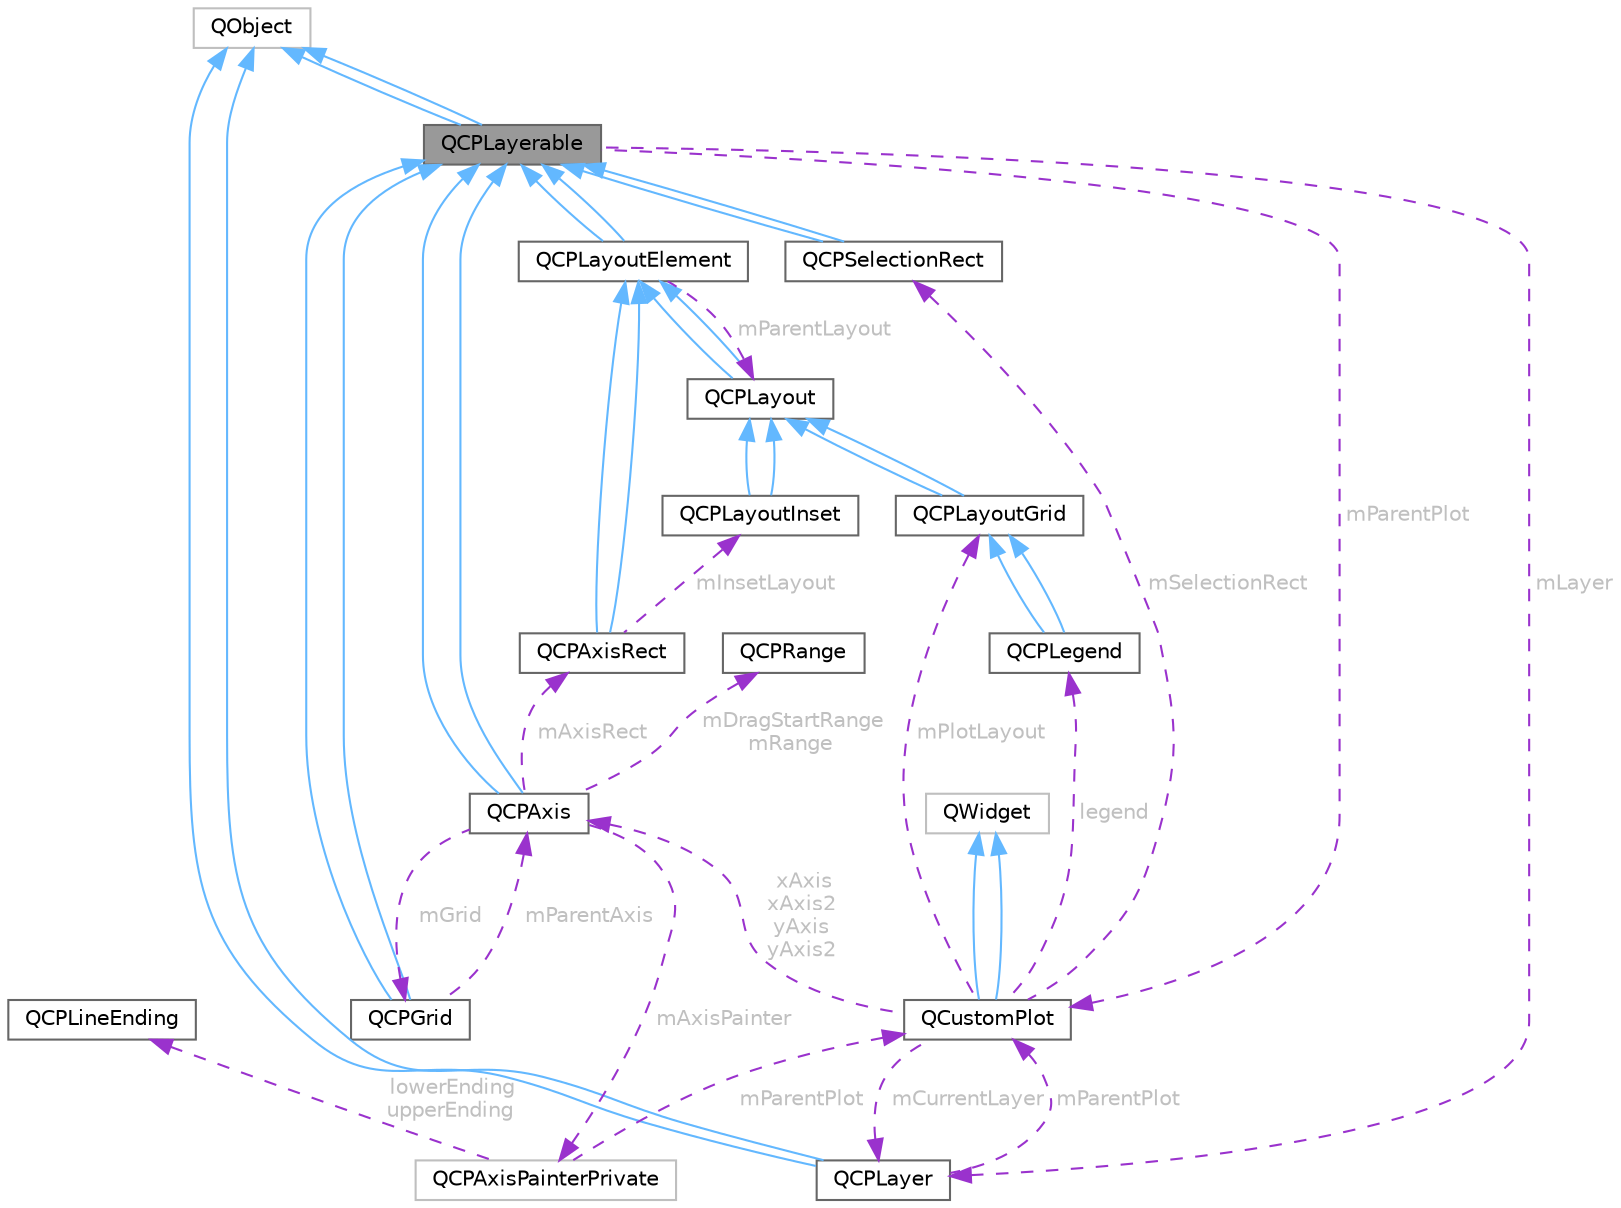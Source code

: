 digraph "QCPLayerable"
{
 // LATEX_PDF_SIZE
  bgcolor="transparent";
  edge [fontname=Helvetica,fontsize=10,labelfontname=Helvetica,labelfontsize=10];
  node [fontname=Helvetica,fontsize=10,shape=box,height=0.2,width=0.4];
  Node1 [id="Node000001",label="QCPLayerable",height=0.2,width=0.4,color="gray40", fillcolor="grey60", style="filled", fontcolor="black",tooltip="Base class for all drawable objects."];
  Node2 -> Node1 [id="edge1_Node000001_Node000002",dir="back",color="steelblue1",style="solid",tooltip=" "];
  Node2 [id="Node000002",label="QObject",height=0.2,width=0.4,color="grey75", fillcolor="white", style="filled",tooltip=" "];
  Node2 -> Node1 [id="edge2_Node000001_Node000002",dir="back",color="steelblue1",style="solid",tooltip=" "];
  Node3 -> Node1 [id="edge3_Node000001_Node000003",dir="back",color="darkorchid3",style="dashed",tooltip=" ",label=" mParentPlot",fontcolor="grey" ];
  Node3 [id="Node000003",label="QCustomPlot",height=0.2,width=0.4,color="gray40", fillcolor="white", style="filled",URL="$class_q_custom_plot.html",tooltip="The central class of the library. This is the QWidget which displays the plot and interacts with the ..."];
  Node4 -> Node3 [id="edge4_Node000003_Node000004",dir="back",color="steelblue1",style="solid",tooltip=" "];
  Node4 [id="Node000004",label="QWidget",height=0.2,width=0.4,color="grey75", fillcolor="white", style="filled",tooltip=" "];
  Node4 -> Node3 [id="edge5_Node000003_Node000004",dir="back",color="steelblue1",style="solid",tooltip=" "];
  Node5 -> Node3 [id="edge6_Node000003_Node000005",dir="back",color="darkorchid3",style="dashed",tooltip=" ",label=" xAxis\nxAxis2\nyAxis\nyAxis2",fontcolor="grey" ];
  Node5 [id="Node000005",label="QCPAxis",height=0.2,width=0.4,color="gray40", fillcolor="white", style="filled",URL="$class_q_c_p_axis.html",tooltip="Manages a single axis inside a QCustomPlot."];
  Node1 -> Node5 [id="edge7_Node000005_Node000001",dir="back",color="steelblue1",style="solid",tooltip=" "];
  Node1 -> Node5 [id="edge8_Node000005_Node000001",dir="back",color="steelblue1",style="solid",tooltip=" "];
  Node6 -> Node5 [id="edge9_Node000005_Node000006",dir="back",color="darkorchid3",style="dashed",tooltip=" ",label=" mAxisRect",fontcolor="grey" ];
  Node6 [id="Node000006",label="QCPAxisRect",height=0.2,width=0.4,color="gray40", fillcolor="white", style="filled",URL="$class_q_c_p_axis_rect.html",tooltip="Holds multiple axes and arranges them in a rectangular shape."];
  Node7 -> Node6 [id="edge10_Node000006_Node000007",dir="back",color="steelblue1",style="solid",tooltip=" "];
  Node7 [id="Node000007",label="QCPLayoutElement",height=0.2,width=0.4,color="gray40", fillcolor="white", style="filled",URL="$class_q_c_p_layout_element.html",tooltip="The abstract base class for all objects that form the layout system."];
  Node1 -> Node7 [id="edge11_Node000007_Node000001",dir="back",color="steelblue1",style="solid",tooltip=" "];
  Node1 -> Node7 [id="edge12_Node000007_Node000001",dir="back",color="steelblue1",style="solid",tooltip=" "];
  Node8 -> Node7 [id="edge13_Node000007_Node000008",dir="back",color="darkorchid3",style="dashed",tooltip=" ",label=" mParentLayout",fontcolor="grey" ];
  Node8 [id="Node000008",label="QCPLayout",height=0.2,width=0.4,color="gray40", fillcolor="white", style="filled",URL="$class_q_c_p_layout.html",tooltip="The abstract base class for layouts."];
  Node7 -> Node8 [id="edge14_Node000008_Node000007",dir="back",color="steelblue1",style="solid",tooltip=" "];
  Node7 -> Node8 [id="edge15_Node000008_Node000007",dir="back",color="steelblue1",style="solid",tooltip=" "];
  Node7 -> Node6 [id="edge16_Node000006_Node000007",dir="back",color="steelblue1",style="solid",tooltip=" "];
  Node9 -> Node6 [id="edge17_Node000006_Node000009",dir="back",color="darkorchid3",style="dashed",tooltip=" ",label=" mInsetLayout",fontcolor="grey" ];
  Node9 [id="Node000009",label="QCPLayoutInset",height=0.2,width=0.4,color="gray40", fillcolor="white", style="filled",URL="$class_q_c_p_layout_inset.html",tooltip="A layout that places child elements aligned to the border or arbitrarily positioned."];
  Node8 -> Node9 [id="edge18_Node000009_Node000008",dir="back",color="steelblue1",style="solid",tooltip=" "];
  Node8 -> Node9 [id="edge19_Node000009_Node000008",dir="back",color="steelblue1",style="solid",tooltip=" "];
  Node10 -> Node5 [id="edge20_Node000005_Node000010",dir="back",color="darkorchid3",style="dashed",tooltip=" ",label=" mDragStartRange\nmRange",fontcolor="grey" ];
  Node10 [id="Node000010",label="QCPRange",height=0.2,width=0.4,color="gray40", fillcolor="white", style="filled",URL="$class_q_c_p_range.html",tooltip="Represents the range an axis is encompassing."];
  Node11 -> Node5 [id="edge21_Node000005_Node000011",dir="back",color="darkorchid3",style="dashed",tooltip=" ",label=" mGrid",fontcolor="grey" ];
  Node11 [id="Node000011",label="QCPGrid",height=0.2,width=0.4,color="gray40", fillcolor="white", style="filled",URL="$class_q_c_p_grid.html",tooltip="Responsible for drawing the grid of a QCPAxis."];
  Node1 -> Node11 [id="edge22_Node000011_Node000001",dir="back",color="steelblue1",style="solid",tooltip=" "];
  Node1 -> Node11 [id="edge23_Node000011_Node000001",dir="back",color="steelblue1",style="solid",tooltip=" "];
  Node5 -> Node11 [id="edge24_Node000011_Node000005",dir="back",color="darkorchid3",style="dashed",tooltip=" ",label=" mParentAxis",fontcolor="grey" ];
  Node12 -> Node5 [id="edge25_Node000005_Node000012",dir="back",color="darkorchid3",style="dashed",tooltip=" ",label=" mAxisPainter",fontcolor="grey" ];
  Node12 [id="Node000012",label="QCPAxisPainterPrivate",height=0.2,width=0.4,color="grey75", fillcolor="white", style="filled",URL="$class_q_c_p_axis_painter_private.html",tooltip=" "];
  Node13 -> Node12 [id="edge26_Node000012_Node000013",dir="back",color="darkorchid3",style="dashed",tooltip=" ",label=" lowerEnding\nupperEnding",fontcolor="grey" ];
  Node13 [id="Node000013",label="QCPLineEnding",height=0.2,width=0.4,color="gray40", fillcolor="white", style="filled",URL="$class_q_c_p_line_ending.html",tooltip="Handles the different ending decorations for line-like items."];
  Node3 -> Node12 [id="edge27_Node000012_Node000003",dir="back",color="darkorchid3",style="dashed",tooltip=" ",label=" mParentPlot",fontcolor="grey" ];
  Node14 -> Node3 [id="edge28_Node000003_Node000014",dir="back",color="darkorchid3",style="dashed",tooltip=" ",label=" legend",fontcolor="grey" ];
  Node14 [id="Node000014",label="QCPLegend",height=0.2,width=0.4,color="gray40", fillcolor="white", style="filled",URL="$class_q_c_p_legend.html",tooltip="Manages a legend inside a QCustomPlot."];
  Node15 -> Node14 [id="edge29_Node000014_Node000015",dir="back",color="steelblue1",style="solid",tooltip=" "];
  Node15 [id="Node000015",label="QCPLayoutGrid",height=0.2,width=0.4,color="gray40", fillcolor="white", style="filled",URL="$class_q_c_p_layout_grid.html",tooltip="A layout that arranges child elements in a grid."];
  Node8 -> Node15 [id="edge30_Node000015_Node000008",dir="back",color="steelblue1",style="solid",tooltip=" "];
  Node8 -> Node15 [id="edge31_Node000015_Node000008",dir="back",color="steelblue1",style="solid",tooltip=" "];
  Node15 -> Node14 [id="edge32_Node000014_Node000015",dir="back",color="steelblue1",style="solid",tooltip=" "];
  Node15 -> Node3 [id="edge33_Node000003_Node000015",dir="back",color="darkorchid3",style="dashed",tooltip=" ",label=" mPlotLayout",fontcolor="grey" ];
  Node16 -> Node3 [id="edge34_Node000003_Node000016",dir="back",color="darkorchid3",style="dashed",tooltip=" ",label=" mCurrentLayer",fontcolor="grey" ];
  Node16 [id="Node000016",label="QCPLayer",height=0.2,width=0.4,color="gray40", fillcolor="white", style="filled",URL="$class_q_c_p_layer.html",tooltip="A layer that may contain objects, to control the rendering order."];
  Node2 -> Node16 [id="edge35_Node000016_Node000002",dir="back",color="steelblue1",style="solid",tooltip=" "];
  Node2 -> Node16 [id="edge36_Node000016_Node000002",dir="back",color="steelblue1",style="solid",tooltip=" "];
  Node3 -> Node16 [id="edge37_Node000016_Node000003",dir="back",color="darkorchid3",style="dashed",tooltip=" ",label=" mParentPlot",fontcolor="grey" ];
  Node17 -> Node3 [id="edge38_Node000003_Node000017",dir="back",color="darkorchid3",style="dashed",tooltip=" ",label=" mSelectionRect",fontcolor="grey" ];
  Node17 [id="Node000017",label="QCPSelectionRect",height=0.2,width=0.4,color="gray40", fillcolor="white", style="filled",URL="$class_q_c_p_selection_rect.html",tooltip="Provides rect/rubber-band data selection and range zoom interaction."];
  Node1 -> Node17 [id="edge39_Node000017_Node000001",dir="back",color="steelblue1",style="solid",tooltip=" "];
  Node1 -> Node17 [id="edge40_Node000017_Node000001",dir="back",color="steelblue1",style="solid",tooltip=" "];
  Node16 -> Node1 [id="edge41_Node000001_Node000016",dir="back",color="darkorchid3",style="dashed",tooltip=" ",label=" mLayer",fontcolor="grey" ];
}
